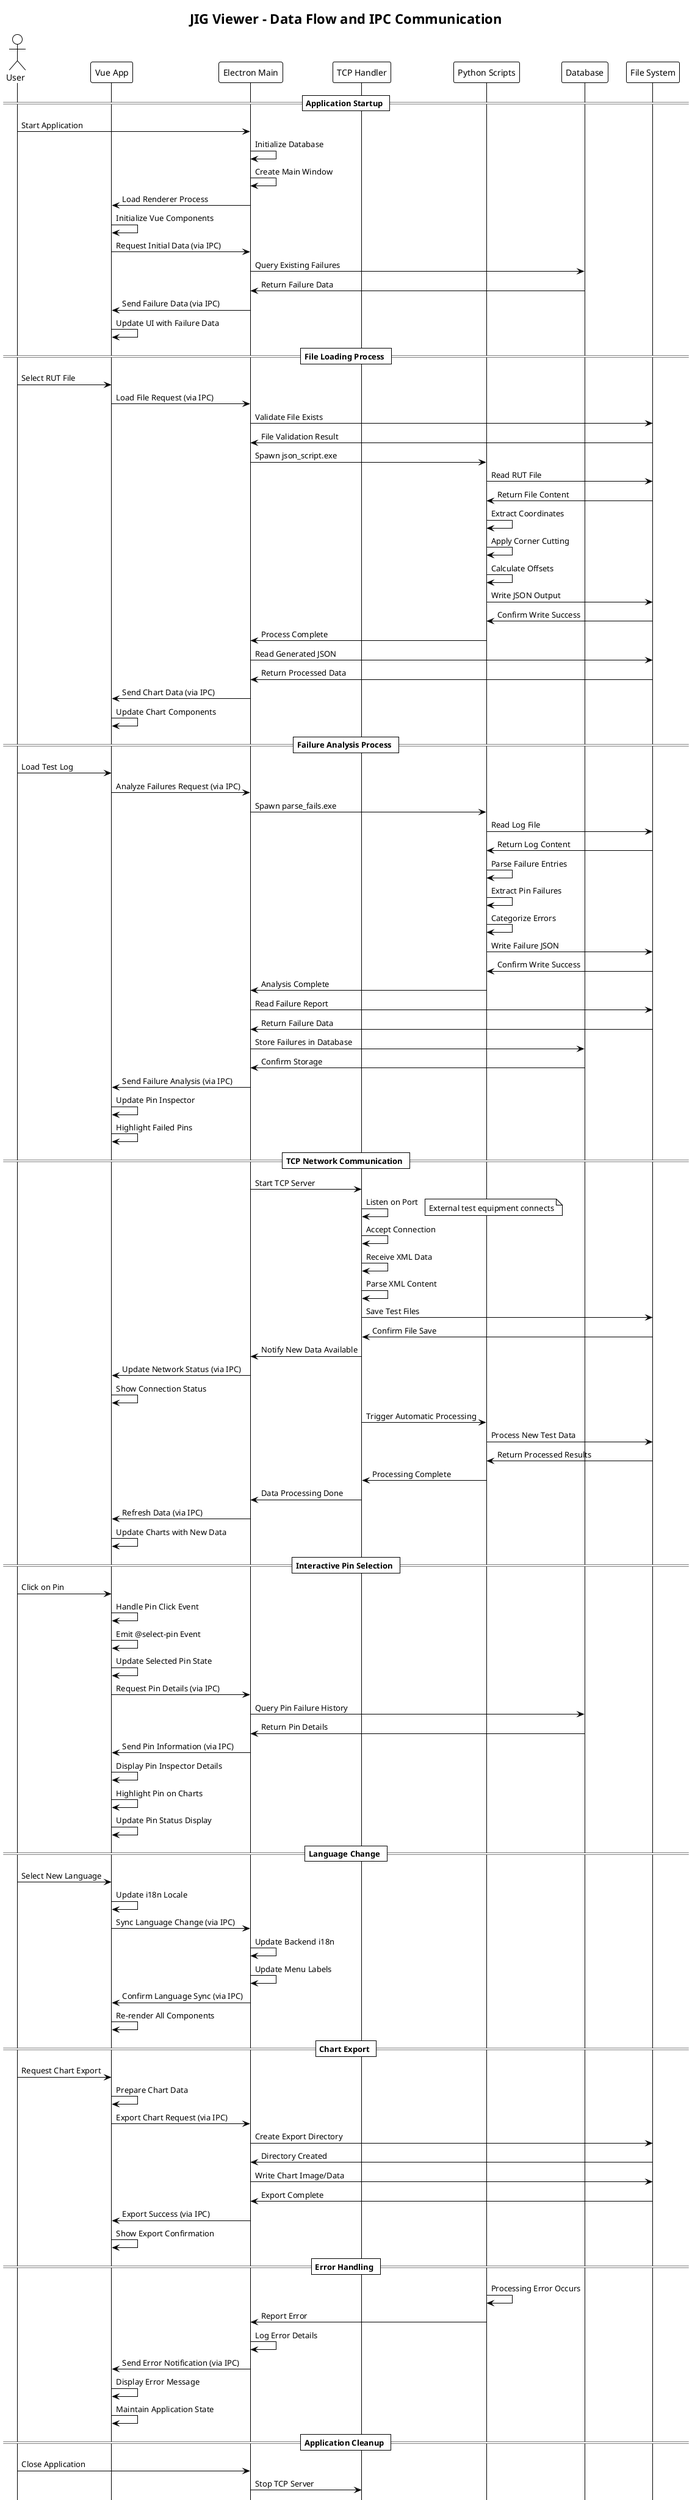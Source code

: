 @startuml Data_Flow_Sequence

!theme plain
title JIG Viewer - Data Flow and IPC Communication

actor User
participant "Vue App" as Vue
participant "Electron Main" as Main
participant "TCP Handler" as TCP
participant "Python Scripts" as Python
participant "Database" as DB
participant "File System" as FS

== Application Startup ==
User -> Main : Start Application
Main -> Main : Initialize Database
Main -> Main : Create Main Window
Main -> Vue : Load Renderer Process
Vue -> Vue : Initialize Vue Components
Vue -> Main : Request Initial Data (via IPC)
Main -> DB : Query Existing Failures
DB -> Main : Return Failure Data
Main -> Vue : Send Failure Data (via IPC)
Vue -> Vue : Update UI with Failure Data

== File Loading Process ==
User -> Vue : Select RUT File
Vue -> Main : Load File Request (via IPC)
Main -> FS : Validate File Exists
FS -> Main : File Validation Result
Main -> Python : Spawn json_script.exe
Python -> FS : Read RUT File
FS -> Python : Return File Content
Python -> Python : Extract Coordinates
Python -> Python : Apply Corner Cutting
Python -> Python : Calculate Offsets
Python -> FS : Write JSON Output
FS -> Python : Confirm Write Success
Python -> Main : Process Complete
Main -> FS : Read Generated JSON
FS -> Main : Return Processed Data
Main -> Vue : Send Chart Data (via IPC)
Vue -> Vue : Update Chart Components

== Failure Analysis Process ==
User -> Vue : Load Test Log
Vue -> Main : Analyze Failures Request (via IPC)
Main -> Python : Spawn parse_fails.exe
Python -> FS : Read Log File
FS -> Python : Return Log Content
Python -> Python : Parse Failure Entries
Python -> Python : Extract Pin Failures
Python -> Python : Categorize Errors
Python -> FS : Write Failure JSON
FS -> Python : Confirm Write Success
Python -> Main : Analysis Complete
Main -> FS : Read Failure Report
FS -> Main : Return Failure Data
Main -> DB : Store Failures in Database
DB -> Main : Confirm Storage
Main -> Vue : Send Failure Analysis (via IPC)
Vue -> Vue : Update Pin Inspector
Vue -> Vue : Highlight Failed Pins

== TCP Network Communication ==
Main -> TCP : Start TCP Server
TCP -> TCP : Listen on Port
note right : External test equipment connects
TCP -> TCP : Accept Connection
TCP -> TCP : Receive XML Data
TCP -> TCP : Parse XML Content
TCP -> FS : Save Test Files
FS -> TCP : Confirm File Save
TCP -> Main : Notify New Data Available
Main -> Vue : Update Network Status (via IPC)
Vue -> Vue : Show Connection Status
TCP -> Python : Trigger Automatic Processing
Python -> FS : Process New Test Data
FS -> Python : Return Processed Results
Python -> TCP : Processing Complete
TCP -> Main : Data Processing Done
Main -> Vue : Refresh Data (via IPC)
Vue -> Vue : Update Charts with New Data

== Interactive Pin Selection ==
User -> Vue : Click on Pin
Vue -> Vue : Handle Pin Click Event
Vue -> Vue : Emit @select-pin Event
Vue -> Vue : Update Selected Pin State
Vue -> Main : Request Pin Details (via IPC)
Main -> DB : Query Pin Failure History
DB -> Main : Return Pin Details
Main -> Vue : Send Pin Information (via IPC)
Vue -> Vue : Display Pin Inspector Details
Vue -> Vue : Highlight Pin on Charts
Vue -> Vue : Update Pin Status Display

== Language Change ==
User -> Vue : Select New Language
Vue -> Vue : Update i18n Locale
Vue -> Main : Sync Language Change (via IPC)
Main -> Main : Update Backend i18n
Main -> Main : Update Menu Labels
Main -> Vue : Confirm Language Sync (via IPC)
Vue -> Vue : Re-render All Components

== Chart Export ==
User -> Vue : Request Chart Export
Vue -> Vue : Prepare Chart Data
Vue -> Main : Export Chart Request (via IPC)
Main -> FS : Create Export Directory
FS -> Main : Directory Created
Main -> FS : Write Chart Image/Data
FS -> Main : Export Complete
Main -> Vue : Export Success (via IPC)
Vue -> Vue : Show Export Confirmation

== Error Handling ==
Python -> Python : Processing Error Occurs
Python -> Main : Report Error
Main -> Main : Log Error Details
Main -> Vue : Send Error Notification (via IPC)
Vue -> Vue : Display Error Message
Vue -> Vue : Maintain Application State

== Application Cleanup ==
User -> Main : Close Application
Main -> TCP : Stop TCP Server
TCP -> TCP : Close All Connections
Main -> DB : Close Database Connection
DB -> Main : Connection Closed
Main -> Python : Terminate Python Processes
Python -> Main : Processes Terminated
Main -> Main : Cleanup Resources
Main -> Main : Exit Application

note over Vue, FS : All IPC communication is secured through\nElectron's context isolation and preload scripts

note over Python : Python scripts run as separate processes\nfor security and stability isolation

note over TCP : TCP server handles real-time data\nfrom external test equipment

@enduml
